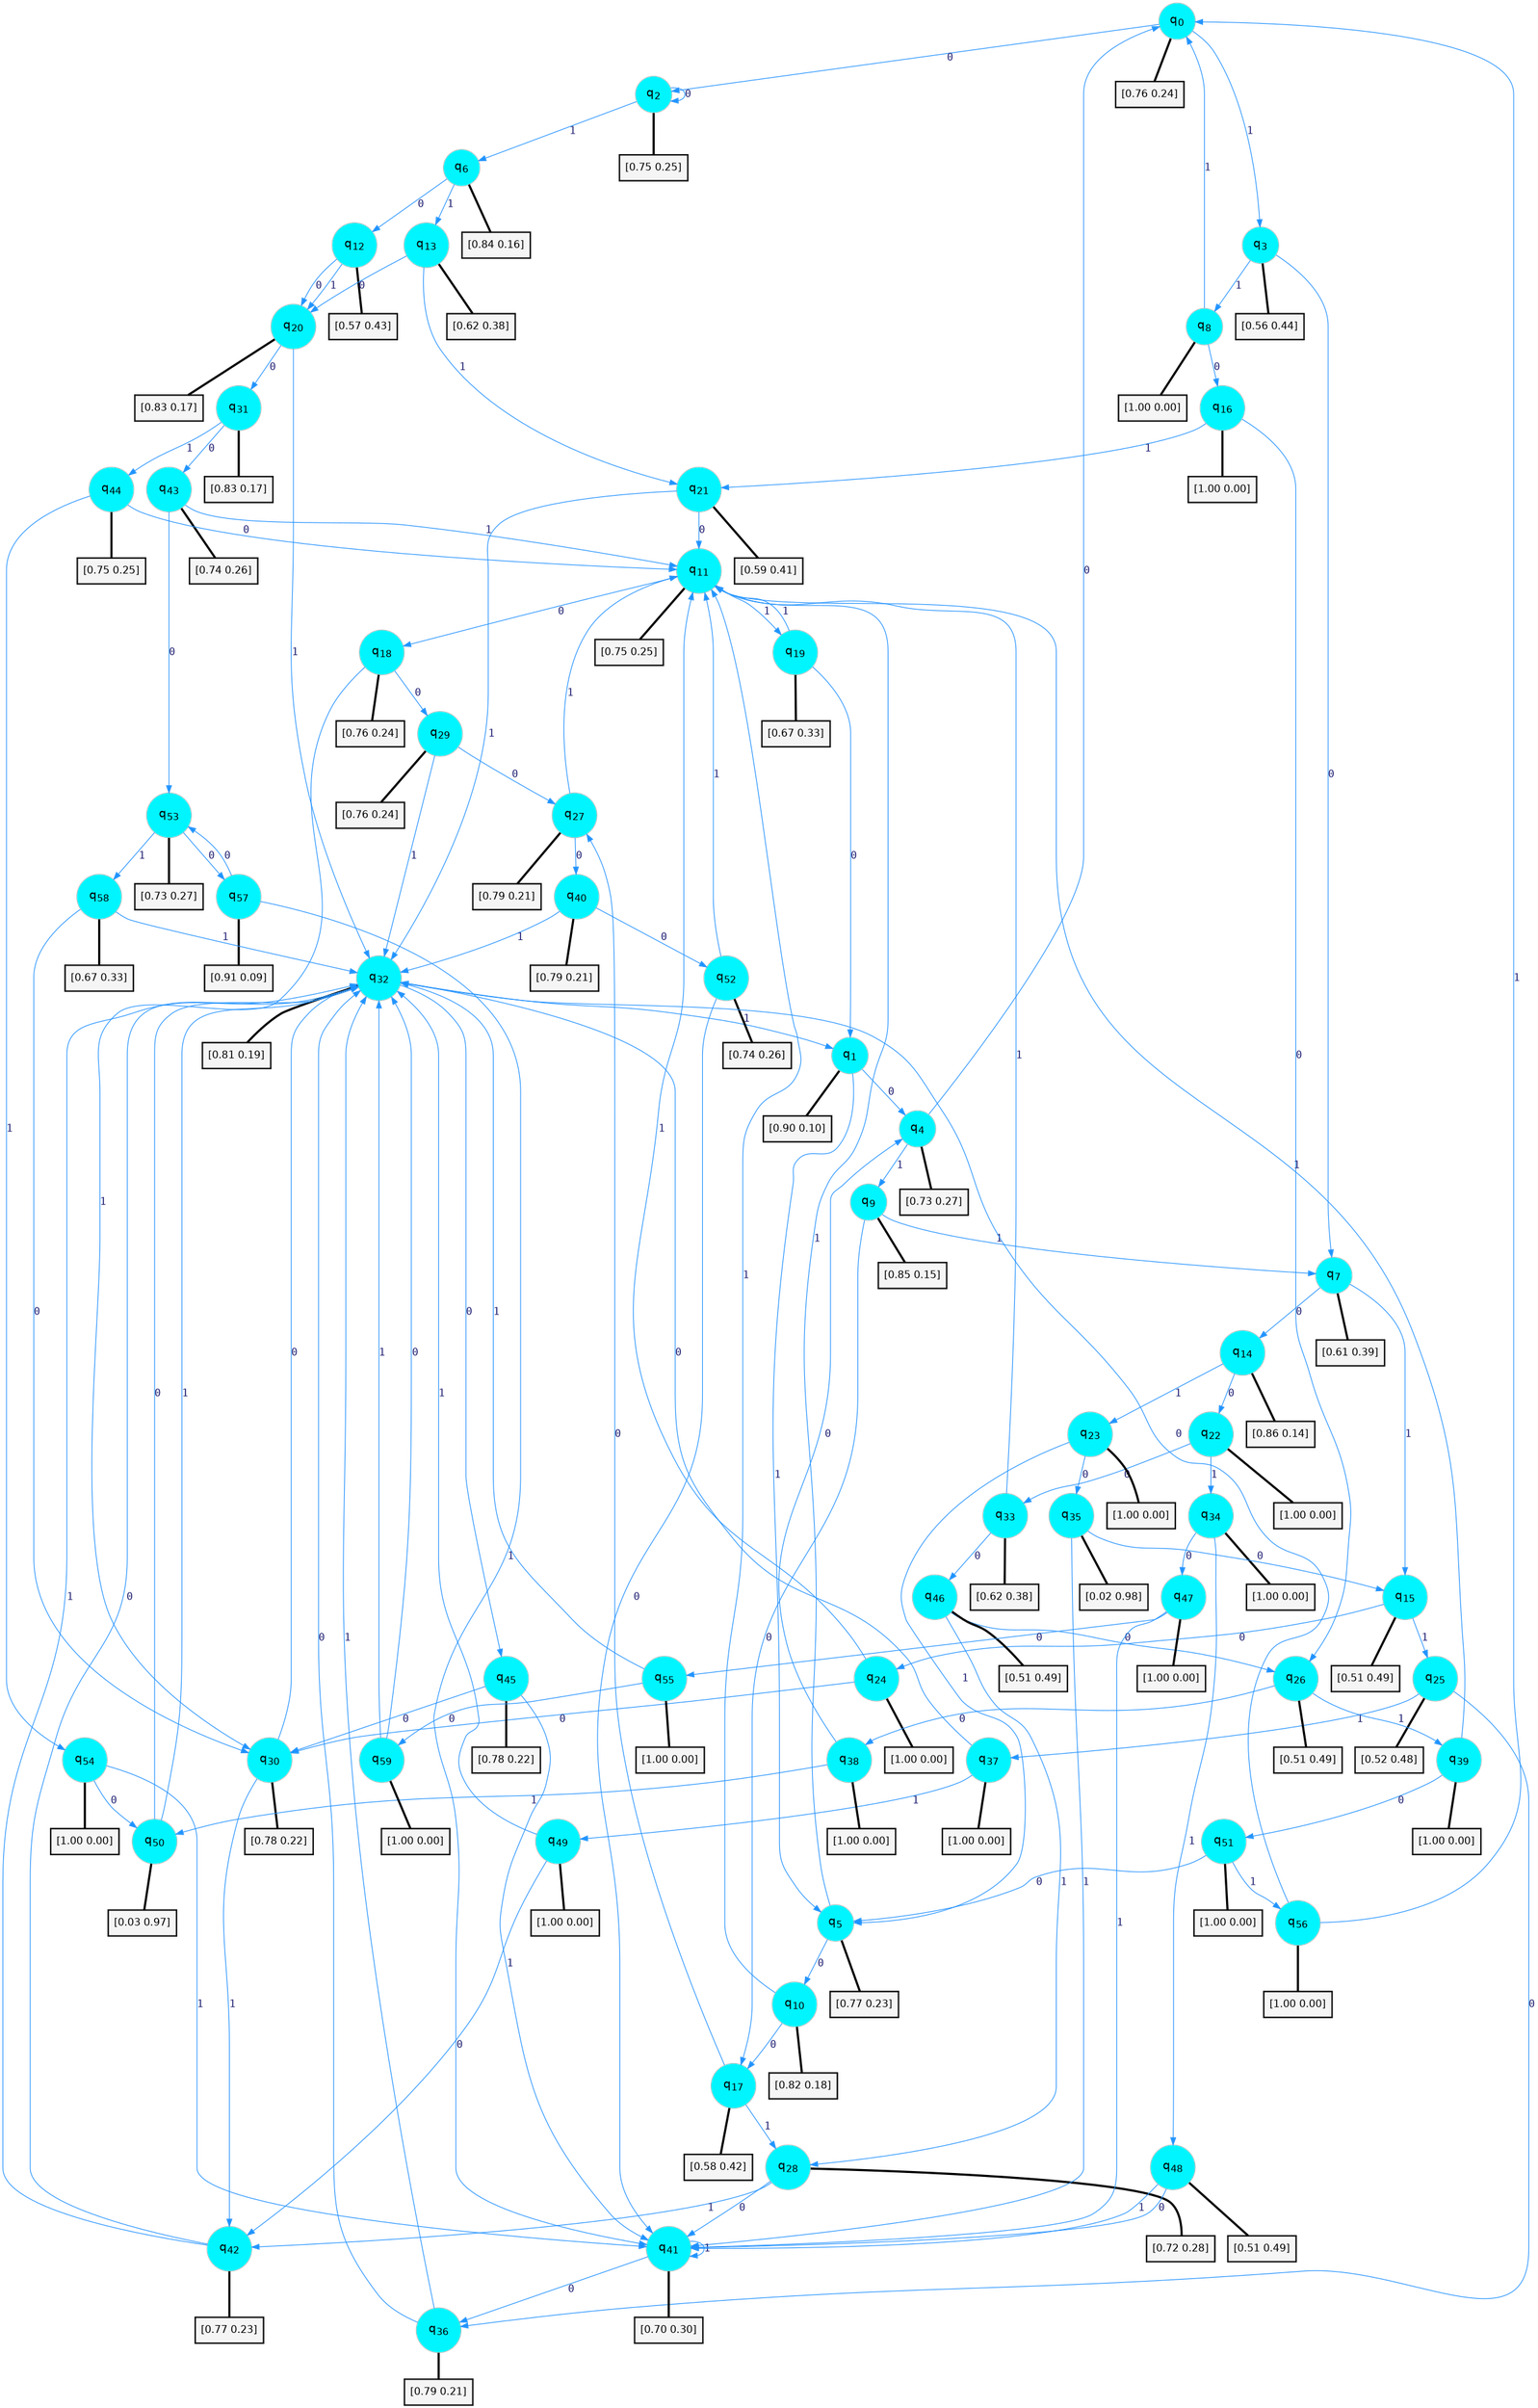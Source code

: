 digraph G {
graph [
bgcolor=transparent, dpi=300, rankdir=TD, size="40,25"];
node [
color=gray, fillcolor=turquoise1, fontcolor=black, fontname=Helvetica, fontsize=16, fontweight=bold, shape=circle, style=filled];
edge [
arrowsize=1, color=dodgerblue1, fontcolor=midnightblue, fontname=courier, fontweight=bold, penwidth=1, style=solid, weight=20];
0[label=<q<SUB>0</SUB>>];
1[label=<q<SUB>1</SUB>>];
2[label=<q<SUB>2</SUB>>];
3[label=<q<SUB>3</SUB>>];
4[label=<q<SUB>4</SUB>>];
5[label=<q<SUB>5</SUB>>];
6[label=<q<SUB>6</SUB>>];
7[label=<q<SUB>7</SUB>>];
8[label=<q<SUB>8</SUB>>];
9[label=<q<SUB>9</SUB>>];
10[label=<q<SUB>10</SUB>>];
11[label=<q<SUB>11</SUB>>];
12[label=<q<SUB>12</SUB>>];
13[label=<q<SUB>13</SUB>>];
14[label=<q<SUB>14</SUB>>];
15[label=<q<SUB>15</SUB>>];
16[label=<q<SUB>16</SUB>>];
17[label=<q<SUB>17</SUB>>];
18[label=<q<SUB>18</SUB>>];
19[label=<q<SUB>19</SUB>>];
20[label=<q<SUB>20</SUB>>];
21[label=<q<SUB>21</SUB>>];
22[label=<q<SUB>22</SUB>>];
23[label=<q<SUB>23</SUB>>];
24[label=<q<SUB>24</SUB>>];
25[label=<q<SUB>25</SUB>>];
26[label=<q<SUB>26</SUB>>];
27[label=<q<SUB>27</SUB>>];
28[label=<q<SUB>28</SUB>>];
29[label=<q<SUB>29</SUB>>];
30[label=<q<SUB>30</SUB>>];
31[label=<q<SUB>31</SUB>>];
32[label=<q<SUB>32</SUB>>];
33[label=<q<SUB>33</SUB>>];
34[label=<q<SUB>34</SUB>>];
35[label=<q<SUB>35</SUB>>];
36[label=<q<SUB>36</SUB>>];
37[label=<q<SUB>37</SUB>>];
38[label=<q<SUB>38</SUB>>];
39[label=<q<SUB>39</SUB>>];
40[label=<q<SUB>40</SUB>>];
41[label=<q<SUB>41</SUB>>];
42[label=<q<SUB>42</SUB>>];
43[label=<q<SUB>43</SUB>>];
44[label=<q<SUB>44</SUB>>];
45[label=<q<SUB>45</SUB>>];
46[label=<q<SUB>46</SUB>>];
47[label=<q<SUB>47</SUB>>];
48[label=<q<SUB>48</SUB>>];
49[label=<q<SUB>49</SUB>>];
50[label=<q<SUB>50</SUB>>];
51[label=<q<SUB>51</SUB>>];
52[label=<q<SUB>52</SUB>>];
53[label=<q<SUB>53</SUB>>];
54[label=<q<SUB>54</SUB>>];
55[label=<q<SUB>55</SUB>>];
56[label=<q<SUB>56</SUB>>];
57[label=<q<SUB>57</SUB>>];
58[label=<q<SUB>58</SUB>>];
59[label=<q<SUB>59</SUB>>];
60[label="[0.76 0.24]", shape=box,fontcolor=black, fontname=Helvetica, fontsize=14, penwidth=2, fillcolor=whitesmoke,color=black];
61[label="[0.90 0.10]", shape=box,fontcolor=black, fontname=Helvetica, fontsize=14, penwidth=2, fillcolor=whitesmoke,color=black];
62[label="[0.75 0.25]", shape=box,fontcolor=black, fontname=Helvetica, fontsize=14, penwidth=2, fillcolor=whitesmoke,color=black];
63[label="[0.56 0.44]", shape=box,fontcolor=black, fontname=Helvetica, fontsize=14, penwidth=2, fillcolor=whitesmoke,color=black];
64[label="[0.73 0.27]", shape=box,fontcolor=black, fontname=Helvetica, fontsize=14, penwidth=2, fillcolor=whitesmoke,color=black];
65[label="[0.77 0.23]", shape=box,fontcolor=black, fontname=Helvetica, fontsize=14, penwidth=2, fillcolor=whitesmoke,color=black];
66[label="[0.84 0.16]", shape=box,fontcolor=black, fontname=Helvetica, fontsize=14, penwidth=2, fillcolor=whitesmoke,color=black];
67[label="[0.61 0.39]", shape=box,fontcolor=black, fontname=Helvetica, fontsize=14, penwidth=2, fillcolor=whitesmoke,color=black];
68[label="[1.00 0.00]", shape=box,fontcolor=black, fontname=Helvetica, fontsize=14, penwidth=2, fillcolor=whitesmoke,color=black];
69[label="[0.85 0.15]", shape=box,fontcolor=black, fontname=Helvetica, fontsize=14, penwidth=2, fillcolor=whitesmoke,color=black];
70[label="[0.82 0.18]", shape=box,fontcolor=black, fontname=Helvetica, fontsize=14, penwidth=2, fillcolor=whitesmoke,color=black];
71[label="[0.75 0.25]", shape=box,fontcolor=black, fontname=Helvetica, fontsize=14, penwidth=2, fillcolor=whitesmoke,color=black];
72[label="[0.57 0.43]", shape=box,fontcolor=black, fontname=Helvetica, fontsize=14, penwidth=2, fillcolor=whitesmoke,color=black];
73[label="[0.62 0.38]", shape=box,fontcolor=black, fontname=Helvetica, fontsize=14, penwidth=2, fillcolor=whitesmoke,color=black];
74[label="[0.86 0.14]", shape=box,fontcolor=black, fontname=Helvetica, fontsize=14, penwidth=2, fillcolor=whitesmoke,color=black];
75[label="[0.51 0.49]", shape=box,fontcolor=black, fontname=Helvetica, fontsize=14, penwidth=2, fillcolor=whitesmoke,color=black];
76[label="[1.00 0.00]", shape=box,fontcolor=black, fontname=Helvetica, fontsize=14, penwidth=2, fillcolor=whitesmoke,color=black];
77[label="[0.58 0.42]", shape=box,fontcolor=black, fontname=Helvetica, fontsize=14, penwidth=2, fillcolor=whitesmoke,color=black];
78[label="[0.76 0.24]", shape=box,fontcolor=black, fontname=Helvetica, fontsize=14, penwidth=2, fillcolor=whitesmoke,color=black];
79[label="[0.67 0.33]", shape=box,fontcolor=black, fontname=Helvetica, fontsize=14, penwidth=2, fillcolor=whitesmoke,color=black];
80[label="[0.83 0.17]", shape=box,fontcolor=black, fontname=Helvetica, fontsize=14, penwidth=2, fillcolor=whitesmoke,color=black];
81[label="[0.59 0.41]", shape=box,fontcolor=black, fontname=Helvetica, fontsize=14, penwidth=2, fillcolor=whitesmoke,color=black];
82[label="[1.00 0.00]", shape=box,fontcolor=black, fontname=Helvetica, fontsize=14, penwidth=2, fillcolor=whitesmoke,color=black];
83[label="[1.00 0.00]", shape=box,fontcolor=black, fontname=Helvetica, fontsize=14, penwidth=2, fillcolor=whitesmoke,color=black];
84[label="[1.00 0.00]", shape=box,fontcolor=black, fontname=Helvetica, fontsize=14, penwidth=2, fillcolor=whitesmoke,color=black];
85[label="[0.52 0.48]", shape=box,fontcolor=black, fontname=Helvetica, fontsize=14, penwidth=2, fillcolor=whitesmoke,color=black];
86[label="[0.51 0.49]", shape=box,fontcolor=black, fontname=Helvetica, fontsize=14, penwidth=2, fillcolor=whitesmoke,color=black];
87[label="[0.79 0.21]", shape=box,fontcolor=black, fontname=Helvetica, fontsize=14, penwidth=2, fillcolor=whitesmoke,color=black];
88[label="[0.72 0.28]", shape=box,fontcolor=black, fontname=Helvetica, fontsize=14, penwidth=2, fillcolor=whitesmoke,color=black];
89[label="[0.76 0.24]", shape=box,fontcolor=black, fontname=Helvetica, fontsize=14, penwidth=2, fillcolor=whitesmoke,color=black];
90[label="[0.78 0.22]", shape=box,fontcolor=black, fontname=Helvetica, fontsize=14, penwidth=2, fillcolor=whitesmoke,color=black];
91[label="[0.83 0.17]", shape=box,fontcolor=black, fontname=Helvetica, fontsize=14, penwidth=2, fillcolor=whitesmoke,color=black];
92[label="[0.81 0.19]", shape=box,fontcolor=black, fontname=Helvetica, fontsize=14, penwidth=2, fillcolor=whitesmoke,color=black];
93[label="[0.62 0.38]", shape=box,fontcolor=black, fontname=Helvetica, fontsize=14, penwidth=2, fillcolor=whitesmoke,color=black];
94[label="[1.00 0.00]", shape=box,fontcolor=black, fontname=Helvetica, fontsize=14, penwidth=2, fillcolor=whitesmoke,color=black];
95[label="[0.02 0.98]", shape=box,fontcolor=black, fontname=Helvetica, fontsize=14, penwidth=2, fillcolor=whitesmoke,color=black];
96[label="[0.79 0.21]", shape=box,fontcolor=black, fontname=Helvetica, fontsize=14, penwidth=2, fillcolor=whitesmoke,color=black];
97[label="[1.00 0.00]", shape=box,fontcolor=black, fontname=Helvetica, fontsize=14, penwidth=2, fillcolor=whitesmoke,color=black];
98[label="[1.00 0.00]", shape=box,fontcolor=black, fontname=Helvetica, fontsize=14, penwidth=2, fillcolor=whitesmoke,color=black];
99[label="[1.00 0.00]", shape=box,fontcolor=black, fontname=Helvetica, fontsize=14, penwidth=2, fillcolor=whitesmoke,color=black];
100[label="[0.79 0.21]", shape=box,fontcolor=black, fontname=Helvetica, fontsize=14, penwidth=2, fillcolor=whitesmoke,color=black];
101[label="[0.70 0.30]", shape=box,fontcolor=black, fontname=Helvetica, fontsize=14, penwidth=2, fillcolor=whitesmoke,color=black];
102[label="[0.77 0.23]", shape=box,fontcolor=black, fontname=Helvetica, fontsize=14, penwidth=2, fillcolor=whitesmoke,color=black];
103[label="[0.74 0.26]", shape=box,fontcolor=black, fontname=Helvetica, fontsize=14, penwidth=2, fillcolor=whitesmoke,color=black];
104[label="[0.75 0.25]", shape=box,fontcolor=black, fontname=Helvetica, fontsize=14, penwidth=2, fillcolor=whitesmoke,color=black];
105[label="[0.78 0.22]", shape=box,fontcolor=black, fontname=Helvetica, fontsize=14, penwidth=2, fillcolor=whitesmoke,color=black];
106[label="[0.51 0.49]", shape=box,fontcolor=black, fontname=Helvetica, fontsize=14, penwidth=2, fillcolor=whitesmoke,color=black];
107[label="[1.00 0.00]", shape=box,fontcolor=black, fontname=Helvetica, fontsize=14, penwidth=2, fillcolor=whitesmoke,color=black];
108[label="[0.51 0.49]", shape=box,fontcolor=black, fontname=Helvetica, fontsize=14, penwidth=2, fillcolor=whitesmoke,color=black];
109[label="[1.00 0.00]", shape=box,fontcolor=black, fontname=Helvetica, fontsize=14, penwidth=2, fillcolor=whitesmoke,color=black];
110[label="[0.03 0.97]", shape=box,fontcolor=black, fontname=Helvetica, fontsize=14, penwidth=2, fillcolor=whitesmoke,color=black];
111[label="[1.00 0.00]", shape=box,fontcolor=black, fontname=Helvetica, fontsize=14, penwidth=2, fillcolor=whitesmoke,color=black];
112[label="[0.74 0.26]", shape=box,fontcolor=black, fontname=Helvetica, fontsize=14, penwidth=2, fillcolor=whitesmoke,color=black];
113[label="[0.73 0.27]", shape=box,fontcolor=black, fontname=Helvetica, fontsize=14, penwidth=2, fillcolor=whitesmoke,color=black];
114[label="[1.00 0.00]", shape=box,fontcolor=black, fontname=Helvetica, fontsize=14, penwidth=2, fillcolor=whitesmoke,color=black];
115[label="[1.00 0.00]", shape=box,fontcolor=black, fontname=Helvetica, fontsize=14, penwidth=2, fillcolor=whitesmoke,color=black];
116[label="[1.00 0.00]", shape=box,fontcolor=black, fontname=Helvetica, fontsize=14, penwidth=2, fillcolor=whitesmoke,color=black];
117[label="[0.91 0.09]", shape=box,fontcolor=black, fontname=Helvetica, fontsize=14, penwidth=2, fillcolor=whitesmoke,color=black];
118[label="[0.67 0.33]", shape=box,fontcolor=black, fontname=Helvetica, fontsize=14, penwidth=2, fillcolor=whitesmoke,color=black];
119[label="[1.00 0.00]", shape=box,fontcolor=black, fontname=Helvetica, fontsize=14, penwidth=2, fillcolor=whitesmoke,color=black];
0->2 [label=0];
0->3 [label=1];
0->60 [arrowhead=none, penwidth=3,color=black];
1->4 [label=0];
1->5 [label=1];
1->61 [arrowhead=none, penwidth=3,color=black];
2->2 [label=0];
2->6 [label=1];
2->62 [arrowhead=none, penwidth=3,color=black];
3->7 [label=0];
3->8 [label=1];
3->63 [arrowhead=none, penwidth=3,color=black];
4->0 [label=0];
4->9 [label=1];
4->64 [arrowhead=none, penwidth=3,color=black];
5->10 [label=0];
5->11 [label=1];
5->65 [arrowhead=none, penwidth=3,color=black];
6->12 [label=0];
6->13 [label=1];
6->66 [arrowhead=none, penwidth=3,color=black];
7->14 [label=0];
7->15 [label=1];
7->67 [arrowhead=none, penwidth=3,color=black];
8->16 [label=0];
8->0 [label=1];
8->68 [arrowhead=none, penwidth=3,color=black];
9->17 [label=0];
9->7 [label=1];
9->69 [arrowhead=none, penwidth=3,color=black];
10->17 [label=0];
10->11 [label=1];
10->70 [arrowhead=none, penwidth=3,color=black];
11->18 [label=0];
11->19 [label=1];
11->71 [arrowhead=none, penwidth=3,color=black];
12->20 [label=0];
12->20 [label=1];
12->72 [arrowhead=none, penwidth=3,color=black];
13->20 [label=0];
13->21 [label=1];
13->73 [arrowhead=none, penwidth=3,color=black];
14->22 [label=0];
14->23 [label=1];
14->74 [arrowhead=none, penwidth=3,color=black];
15->24 [label=0];
15->25 [label=1];
15->75 [arrowhead=none, penwidth=3,color=black];
16->26 [label=0];
16->21 [label=1];
16->76 [arrowhead=none, penwidth=3,color=black];
17->27 [label=0];
17->28 [label=1];
17->77 [arrowhead=none, penwidth=3,color=black];
18->29 [label=0];
18->30 [label=1];
18->78 [arrowhead=none, penwidth=3,color=black];
19->1 [label=0];
19->11 [label=1];
19->79 [arrowhead=none, penwidth=3,color=black];
20->31 [label=0];
20->32 [label=1];
20->80 [arrowhead=none, penwidth=3,color=black];
21->11 [label=0];
21->32 [label=1];
21->81 [arrowhead=none, penwidth=3,color=black];
22->33 [label=0];
22->34 [label=1];
22->82 [arrowhead=none, penwidth=3,color=black];
23->35 [label=0];
23->5 [label=1];
23->83 [arrowhead=none, penwidth=3,color=black];
24->30 [label=0];
24->11 [label=1];
24->84 [arrowhead=none, penwidth=3,color=black];
25->36 [label=0];
25->37 [label=1];
25->85 [arrowhead=none, penwidth=3,color=black];
26->38 [label=0];
26->39 [label=1];
26->86 [arrowhead=none, penwidth=3,color=black];
27->40 [label=0];
27->11 [label=1];
27->87 [arrowhead=none, penwidth=3,color=black];
28->41 [label=0];
28->42 [label=1];
28->88 [arrowhead=none, penwidth=3,color=black];
29->27 [label=0];
29->32 [label=1];
29->89 [arrowhead=none, penwidth=3,color=black];
30->32 [label=0];
30->42 [label=1];
30->90 [arrowhead=none, penwidth=3,color=black];
31->43 [label=0];
31->44 [label=1];
31->91 [arrowhead=none, penwidth=3,color=black];
32->45 [label=0];
32->1 [label=1];
32->92 [arrowhead=none, penwidth=3,color=black];
33->46 [label=0];
33->11 [label=1];
33->93 [arrowhead=none, penwidth=3,color=black];
34->47 [label=0];
34->48 [label=1];
34->94 [arrowhead=none, penwidth=3,color=black];
35->15 [label=0];
35->41 [label=1];
35->95 [arrowhead=none, penwidth=3,color=black];
36->32 [label=0];
36->32 [label=1];
36->96 [arrowhead=none, penwidth=3,color=black];
37->32 [label=0];
37->49 [label=1];
37->97 [arrowhead=none, penwidth=3,color=black];
38->4 [label=0];
38->50 [label=1];
38->98 [arrowhead=none, penwidth=3,color=black];
39->51 [label=0];
39->11 [label=1];
39->99 [arrowhead=none, penwidth=3,color=black];
40->52 [label=0];
40->32 [label=1];
40->100 [arrowhead=none, penwidth=3,color=black];
41->36 [label=0];
41->41 [label=1];
41->101 [arrowhead=none, penwidth=3,color=black];
42->32 [label=0];
42->32 [label=1];
42->102 [arrowhead=none, penwidth=3,color=black];
43->53 [label=0];
43->11 [label=1];
43->103 [arrowhead=none, penwidth=3,color=black];
44->11 [label=0];
44->54 [label=1];
44->104 [arrowhead=none, penwidth=3,color=black];
45->30 [label=0];
45->41 [label=1];
45->105 [arrowhead=none, penwidth=3,color=black];
46->26 [label=0];
46->28 [label=1];
46->106 [arrowhead=none, penwidth=3,color=black];
47->55 [label=0];
47->41 [label=1];
47->107 [arrowhead=none, penwidth=3,color=black];
48->41 [label=0];
48->41 [label=1];
48->108 [arrowhead=none, penwidth=3,color=black];
49->42 [label=0];
49->32 [label=1];
49->109 [arrowhead=none, penwidth=3,color=black];
50->32 [label=0];
50->32 [label=1];
50->110 [arrowhead=none, penwidth=3,color=black];
51->5 [label=0];
51->56 [label=1];
51->111 [arrowhead=none, penwidth=3,color=black];
52->41 [label=0];
52->11 [label=1];
52->112 [arrowhead=none, penwidth=3,color=black];
53->57 [label=0];
53->58 [label=1];
53->113 [arrowhead=none, penwidth=3,color=black];
54->50 [label=0];
54->41 [label=1];
54->114 [arrowhead=none, penwidth=3,color=black];
55->59 [label=0];
55->32 [label=1];
55->115 [arrowhead=none, penwidth=3,color=black];
56->32 [label=0];
56->0 [label=1];
56->116 [arrowhead=none, penwidth=3,color=black];
57->53 [label=0];
57->41 [label=1];
57->117 [arrowhead=none, penwidth=3,color=black];
58->30 [label=0];
58->32 [label=1];
58->118 [arrowhead=none, penwidth=3,color=black];
59->32 [label=0];
59->32 [label=1];
59->119 [arrowhead=none, penwidth=3,color=black];
}
